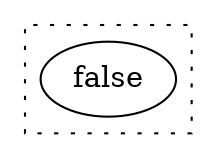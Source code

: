 digraph egraph {
  compound=true
  clusterrank=local
  subgraph cluster_0 {
    style=dotted
    0.0[label = "false"]
  }
}